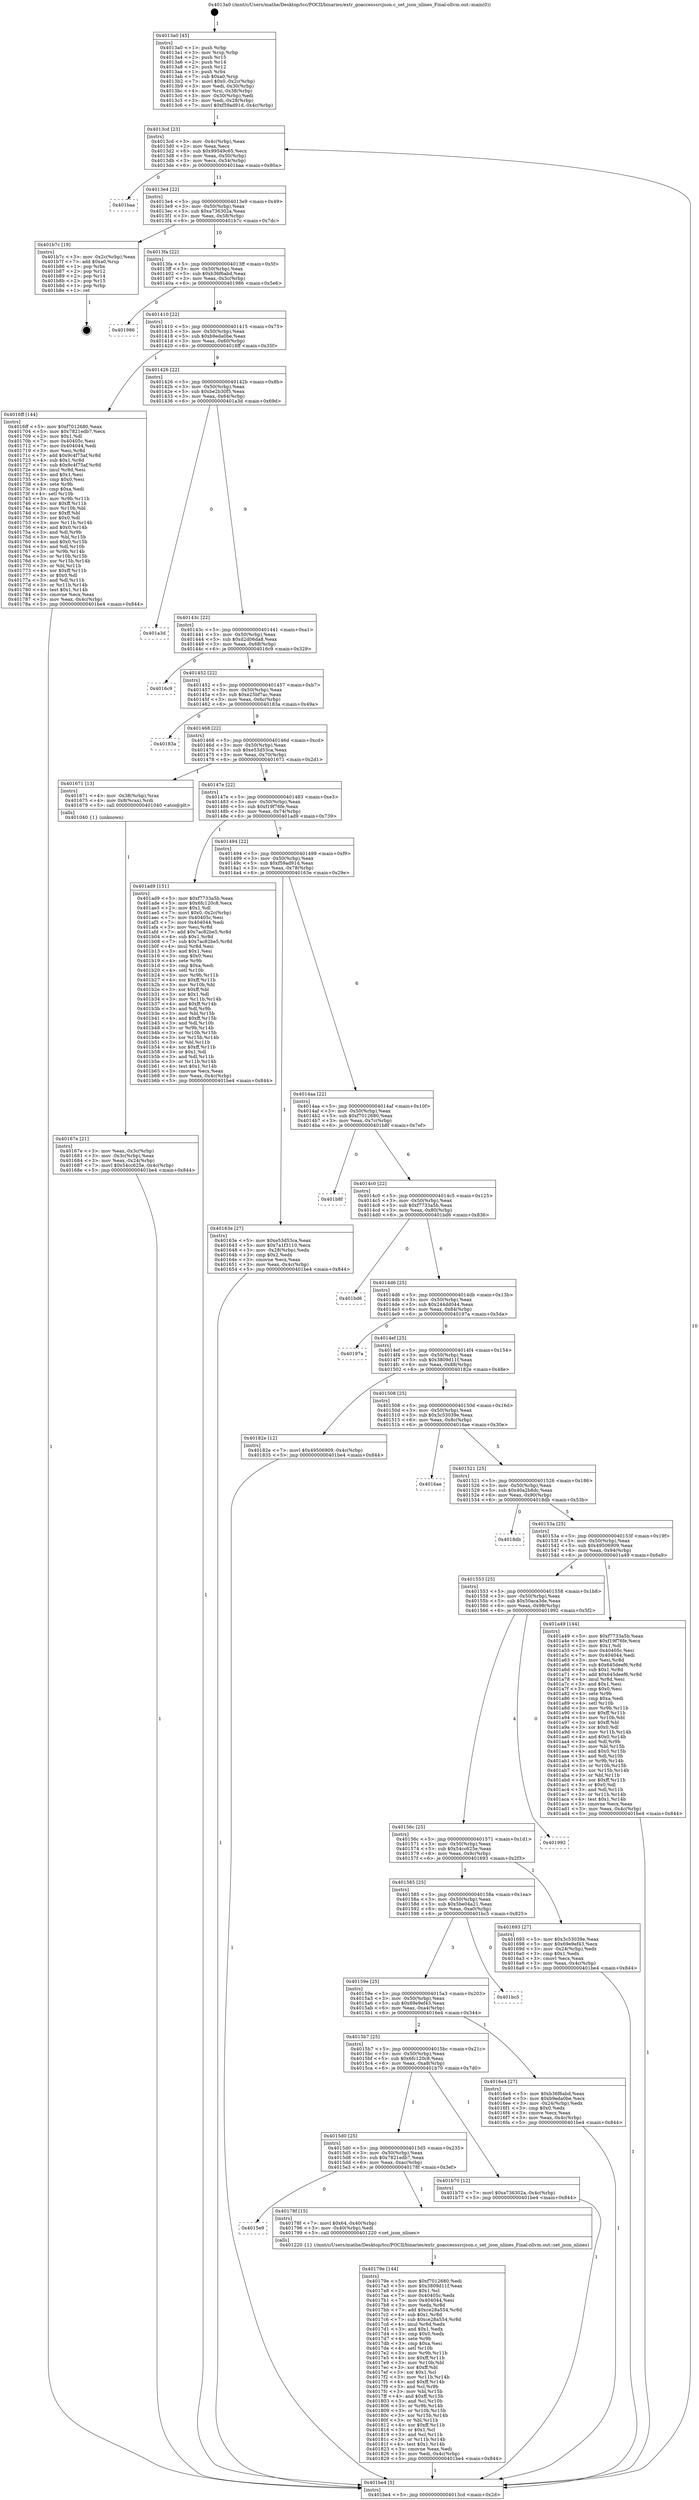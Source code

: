 digraph "0x4013a0" {
  label = "0x4013a0 (/mnt/c/Users/mathe/Desktop/tcc/POCII/binaries/extr_goaccesssrcjson.c_set_json_nlines_Final-ollvm.out::main(0))"
  labelloc = "t"
  node[shape=record]

  Entry [label="",width=0.3,height=0.3,shape=circle,fillcolor=black,style=filled]
  "0x4013cd" [label="{
     0x4013cd [23]\l
     | [instrs]\l
     &nbsp;&nbsp;0x4013cd \<+3\>: mov -0x4c(%rbp),%eax\l
     &nbsp;&nbsp;0x4013d0 \<+2\>: mov %eax,%ecx\l
     &nbsp;&nbsp;0x4013d2 \<+6\>: sub $0x99549c65,%ecx\l
     &nbsp;&nbsp;0x4013d8 \<+3\>: mov %eax,-0x50(%rbp)\l
     &nbsp;&nbsp;0x4013db \<+3\>: mov %ecx,-0x54(%rbp)\l
     &nbsp;&nbsp;0x4013de \<+6\>: je 0000000000401baa \<main+0x80a\>\l
  }"]
  "0x401baa" [label="{
     0x401baa\l
  }", style=dashed]
  "0x4013e4" [label="{
     0x4013e4 [22]\l
     | [instrs]\l
     &nbsp;&nbsp;0x4013e4 \<+5\>: jmp 00000000004013e9 \<main+0x49\>\l
     &nbsp;&nbsp;0x4013e9 \<+3\>: mov -0x50(%rbp),%eax\l
     &nbsp;&nbsp;0x4013ec \<+5\>: sub $0xa736302a,%eax\l
     &nbsp;&nbsp;0x4013f1 \<+3\>: mov %eax,-0x58(%rbp)\l
     &nbsp;&nbsp;0x4013f4 \<+6\>: je 0000000000401b7c \<main+0x7dc\>\l
  }"]
  Exit [label="",width=0.3,height=0.3,shape=circle,fillcolor=black,style=filled,peripheries=2]
  "0x401b7c" [label="{
     0x401b7c [19]\l
     | [instrs]\l
     &nbsp;&nbsp;0x401b7c \<+3\>: mov -0x2c(%rbp),%eax\l
     &nbsp;&nbsp;0x401b7f \<+7\>: add $0xa0,%rsp\l
     &nbsp;&nbsp;0x401b86 \<+1\>: pop %rbx\l
     &nbsp;&nbsp;0x401b87 \<+2\>: pop %r12\l
     &nbsp;&nbsp;0x401b89 \<+2\>: pop %r14\l
     &nbsp;&nbsp;0x401b8b \<+2\>: pop %r15\l
     &nbsp;&nbsp;0x401b8d \<+1\>: pop %rbp\l
     &nbsp;&nbsp;0x401b8e \<+1\>: ret\l
  }"]
  "0x4013fa" [label="{
     0x4013fa [22]\l
     | [instrs]\l
     &nbsp;&nbsp;0x4013fa \<+5\>: jmp 00000000004013ff \<main+0x5f\>\l
     &nbsp;&nbsp;0x4013ff \<+3\>: mov -0x50(%rbp),%eax\l
     &nbsp;&nbsp;0x401402 \<+5\>: sub $0xb36f6abd,%eax\l
     &nbsp;&nbsp;0x401407 \<+3\>: mov %eax,-0x5c(%rbp)\l
     &nbsp;&nbsp;0x40140a \<+6\>: je 0000000000401986 \<main+0x5e6\>\l
  }"]
  "0x40179e" [label="{
     0x40179e [144]\l
     | [instrs]\l
     &nbsp;&nbsp;0x40179e \<+5\>: mov $0xf7012680,%edi\l
     &nbsp;&nbsp;0x4017a3 \<+5\>: mov $0x3809d11f,%eax\l
     &nbsp;&nbsp;0x4017a8 \<+2\>: mov $0x1,%cl\l
     &nbsp;&nbsp;0x4017aa \<+7\>: mov 0x40405c,%edx\l
     &nbsp;&nbsp;0x4017b1 \<+7\>: mov 0x404044,%esi\l
     &nbsp;&nbsp;0x4017b8 \<+3\>: mov %edx,%r8d\l
     &nbsp;&nbsp;0x4017bb \<+7\>: add $0xce28a554,%r8d\l
     &nbsp;&nbsp;0x4017c2 \<+4\>: sub $0x1,%r8d\l
     &nbsp;&nbsp;0x4017c6 \<+7\>: sub $0xce28a554,%r8d\l
     &nbsp;&nbsp;0x4017cd \<+4\>: imul %r8d,%edx\l
     &nbsp;&nbsp;0x4017d1 \<+3\>: and $0x1,%edx\l
     &nbsp;&nbsp;0x4017d4 \<+3\>: cmp $0x0,%edx\l
     &nbsp;&nbsp;0x4017d7 \<+4\>: sete %r9b\l
     &nbsp;&nbsp;0x4017db \<+3\>: cmp $0xa,%esi\l
     &nbsp;&nbsp;0x4017de \<+4\>: setl %r10b\l
     &nbsp;&nbsp;0x4017e2 \<+3\>: mov %r9b,%r11b\l
     &nbsp;&nbsp;0x4017e5 \<+4\>: xor $0xff,%r11b\l
     &nbsp;&nbsp;0x4017e9 \<+3\>: mov %r10b,%bl\l
     &nbsp;&nbsp;0x4017ec \<+3\>: xor $0xff,%bl\l
     &nbsp;&nbsp;0x4017ef \<+3\>: xor $0x1,%cl\l
     &nbsp;&nbsp;0x4017f2 \<+3\>: mov %r11b,%r14b\l
     &nbsp;&nbsp;0x4017f5 \<+4\>: and $0xff,%r14b\l
     &nbsp;&nbsp;0x4017f9 \<+3\>: and %cl,%r9b\l
     &nbsp;&nbsp;0x4017fc \<+3\>: mov %bl,%r15b\l
     &nbsp;&nbsp;0x4017ff \<+4\>: and $0xff,%r15b\l
     &nbsp;&nbsp;0x401803 \<+3\>: and %cl,%r10b\l
     &nbsp;&nbsp;0x401806 \<+3\>: or %r9b,%r14b\l
     &nbsp;&nbsp;0x401809 \<+3\>: or %r10b,%r15b\l
     &nbsp;&nbsp;0x40180c \<+3\>: xor %r15b,%r14b\l
     &nbsp;&nbsp;0x40180f \<+3\>: or %bl,%r11b\l
     &nbsp;&nbsp;0x401812 \<+4\>: xor $0xff,%r11b\l
     &nbsp;&nbsp;0x401816 \<+3\>: or $0x1,%cl\l
     &nbsp;&nbsp;0x401819 \<+3\>: and %cl,%r11b\l
     &nbsp;&nbsp;0x40181c \<+3\>: or %r11b,%r14b\l
     &nbsp;&nbsp;0x40181f \<+4\>: test $0x1,%r14b\l
     &nbsp;&nbsp;0x401823 \<+3\>: cmovne %eax,%edi\l
     &nbsp;&nbsp;0x401826 \<+3\>: mov %edi,-0x4c(%rbp)\l
     &nbsp;&nbsp;0x401829 \<+5\>: jmp 0000000000401be4 \<main+0x844\>\l
  }"]
  "0x401986" [label="{
     0x401986\l
  }", style=dashed]
  "0x401410" [label="{
     0x401410 [22]\l
     | [instrs]\l
     &nbsp;&nbsp;0x401410 \<+5\>: jmp 0000000000401415 \<main+0x75\>\l
     &nbsp;&nbsp;0x401415 \<+3\>: mov -0x50(%rbp),%eax\l
     &nbsp;&nbsp;0x401418 \<+5\>: sub $0xb9eda0be,%eax\l
     &nbsp;&nbsp;0x40141d \<+3\>: mov %eax,-0x60(%rbp)\l
     &nbsp;&nbsp;0x401420 \<+6\>: je 00000000004016ff \<main+0x35f\>\l
  }"]
  "0x4015e9" [label="{
     0x4015e9\l
  }", style=dashed]
  "0x4016ff" [label="{
     0x4016ff [144]\l
     | [instrs]\l
     &nbsp;&nbsp;0x4016ff \<+5\>: mov $0xf7012680,%eax\l
     &nbsp;&nbsp;0x401704 \<+5\>: mov $0x7821edb7,%ecx\l
     &nbsp;&nbsp;0x401709 \<+2\>: mov $0x1,%dl\l
     &nbsp;&nbsp;0x40170b \<+7\>: mov 0x40405c,%esi\l
     &nbsp;&nbsp;0x401712 \<+7\>: mov 0x404044,%edi\l
     &nbsp;&nbsp;0x401719 \<+3\>: mov %esi,%r8d\l
     &nbsp;&nbsp;0x40171c \<+7\>: add $0x9c4f75af,%r8d\l
     &nbsp;&nbsp;0x401723 \<+4\>: sub $0x1,%r8d\l
     &nbsp;&nbsp;0x401727 \<+7\>: sub $0x9c4f75af,%r8d\l
     &nbsp;&nbsp;0x40172e \<+4\>: imul %r8d,%esi\l
     &nbsp;&nbsp;0x401732 \<+3\>: and $0x1,%esi\l
     &nbsp;&nbsp;0x401735 \<+3\>: cmp $0x0,%esi\l
     &nbsp;&nbsp;0x401738 \<+4\>: sete %r9b\l
     &nbsp;&nbsp;0x40173c \<+3\>: cmp $0xa,%edi\l
     &nbsp;&nbsp;0x40173f \<+4\>: setl %r10b\l
     &nbsp;&nbsp;0x401743 \<+3\>: mov %r9b,%r11b\l
     &nbsp;&nbsp;0x401746 \<+4\>: xor $0xff,%r11b\l
     &nbsp;&nbsp;0x40174a \<+3\>: mov %r10b,%bl\l
     &nbsp;&nbsp;0x40174d \<+3\>: xor $0xff,%bl\l
     &nbsp;&nbsp;0x401750 \<+3\>: xor $0x0,%dl\l
     &nbsp;&nbsp;0x401753 \<+3\>: mov %r11b,%r14b\l
     &nbsp;&nbsp;0x401756 \<+4\>: and $0x0,%r14b\l
     &nbsp;&nbsp;0x40175a \<+3\>: and %dl,%r9b\l
     &nbsp;&nbsp;0x40175d \<+3\>: mov %bl,%r15b\l
     &nbsp;&nbsp;0x401760 \<+4\>: and $0x0,%r15b\l
     &nbsp;&nbsp;0x401764 \<+3\>: and %dl,%r10b\l
     &nbsp;&nbsp;0x401767 \<+3\>: or %r9b,%r14b\l
     &nbsp;&nbsp;0x40176a \<+3\>: or %r10b,%r15b\l
     &nbsp;&nbsp;0x40176d \<+3\>: xor %r15b,%r14b\l
     &nbsp;&nbsp;0x401770 \<+3\>: or %bl,%r11b\l
     &nbsp;&nbsp;0x401773 \<+4\>: xor $0xff,%r11b\l
     &nbsp;&nbsp;0x401777 \<+3\>: or $0x0,%dl\l
     &nbsp;&nbsp;0x40177a \<+3\>: and %dl,%r11b\l
     &nbsp;&nbsp;0x40177d \<+3\>: or %r11b,%r14b\l
     &nbsp;&nbsp;0x401780 \<+4\>: test $0x1,%r14b\l
     &nbsp;&nbsp;0x401784 \<+3\>: cmovne %ecx,%eax\l
     &nbsp;&nbsp;0x401787 \<+3\>: mov %eax,-0x4c(%rbp)\l
     &nbsp;&nbsp;0x40178a \<+5\>: jmp 0000000000401be4 \<main+0x844\>\l
  }"]
  "0x401426" [label="{
     0x401426 [22]\l
     | [instrs]\l
     &nbsp;&nbsp;0x401426 \<+5\>: jmp 000000000040142b \<main+0x8b\>\l
     &nbsp;&nbsp;0x40142b \<+3\>: mov -0x50(%rbp),%eax\l
     &nbsp;&nbsp;0x40142e \<+5\>: sub $0xbe2b30f5,%eax\l
     &nbsp;&nbsp;0x401433 \<+3\>: mov %eax,-0x64(%rbp)\l
     &nbsp;&nbsp;0x401436 \<+6\>: je 0000000000401a3d \<main+0x69d\>\l
  }"]
  "0x40178f" [label="{
     0x40178f [15]\l
     | [instrs]\l
     &nbsp;&nbsp;0x40178f \<+7\>: movl $0x64,-0x40(%rbp)\l
     &nbsp;&nbsp;0x401796 \<+3\>: mov -0x40(%rbp),%edi\l
     &nbsp;&nbsp;0x401799 \<+5\>: call 0000000000401220 \<set_json_nlines\>\l
     | [calls]\l
     &nbsp;&nbsp;0x401220 \{1\} (/mnt/c/Users/mathe/Desktop/tcc/POCII/binaries/extr_goaccesssrcjson.c_set_json_nlines_Final-ollvm.out::set_json_nlines)\l
  }"]
  "0x401a3d" [label="{
     0x401a3d\l
  }", style=dashed]
  "0x40143c" [label="{
     0x40143c [22]\l
     | [instrs]\l
     &nbsp;&nbsp;0x40143c \<+5\>: jmp 0000000000401441 \<main+0xa1\>\l
     &nbsp;&nbsp;0x401441 \<+3\>: mov -0x50(%rbp),%eax\l
     &nbsp;&nbsp;0x401444 \<+5\>: sub $0xd2d06da8,%eax\l
     &nbsp;&nbsp;0x401449 \<+3\>: mov %eax,-0x68(%rbp)\l
     &nbsp;&nbsp;0x40144c \<+6\>: je 00000000004016c9 \<main+0x329\>\l
  }"]
  "0x4015d0" [label="{
     0x4015d0 [25]\l
     | [instrs]\l
     &nbsp;&nbsp;0x4015d0 \<+5\>: jmp 00000000004015d5 \<main+0x235\>\l
     &nbsp;&nbsp;0x4015d5 \<+3\>: mov -0x50(%rbp),%eax\l
     &nbsp;&nbsp;0x4015d8 \<+5\>: sub $0x7821edb7,%eax\l
     &nbsp;&nbsp;0x4015dd \<+6\>: mov %eax,-0xac(%rbp)\l
     &nbsp;&nbsp;0x4015e3 \<+6\>: je 000000000040178f \<main+0x3ef\>\l
  }"]
  "0x4016c9" [label="{
     0x4016c9\l
  }", style=dashed]
  "0x401452" [label="{
     0x401452 [22]\l
     | [instrs]\l
     &nbsp;&nbsp;0x401452 \<+5\>: jmp 0000000000401457 \<main+0xb7\>\l
     &nbsp;&nbsp;0x401457 \<+3\>: mov -0x50(%rbp),%eax\l
     &nbsp;&nbsp;0x40145a \<+5\>: sub $0xe25bf7ac,%eax\l
     &nbsp;&nbsp;0x40145f \<+3\>: mov %eax,-0x6c(%rbp)\l
     &nbsp;&nbsp;0x401462 \<+6\>: je 000000000040183a \<main+0x49a\>\l
  }"]
  "0x401b70" [label="{
     0x401b70 [12]\l
     | [instrs]\l
     &nbsp;&nbsp;0x401b70 \<+7\>: movl $0xa736302a,-0x4c(%rbp)\l
     &nbsp;&nbsp;0x401b77 \<+5\>: jmp 0000000000401be4 \<main+0x844\>\l
  }"]
  "0x40183a" [label="{
     0x40183a\l
  }", style=dashed]
  "0x401468" [label="{
     0x401468 [22]\l
     | [instrs]\l
     &nbsp;&nbsp;0x401468 \<+5\>: jmp 000000000040146d \<main+0xcd\>\l
     &nbsp;&nbsp;0x40146d \<+3\>: mov -0x50(%rbp),%eax\l
     &nbsp;&nbsp;0x401470 \<+5\>: sub $0xe53d53ca,%eax\l
     &nbsp;&nbsp;0x401475 \<+3\>: mov %eax,-0x70(%rbp)\l
     &nbsp;&nbsp;0x401478 \<+6\>: je 0000000000401671 \<main+0x2d1\>\l
  }"]
  "0x4015b7" [label="{
     0x4015b7 [25]\l
     | [instrs]\l
     &nbsp;&nbsp;0x4015b7 \<+5\>: jmp 00000000004015bc \<main+0x21c\>\l
     &nbsp;&nbsp;0x4015bc \<+3\>: mov -0x50(%rbp),%eax\l
     &nbsp;&nbsp;0x4015bf \<+5\>: sub $0x6fc120c8,%eax\l
     &nbsp;&nbsp;0x4015c4 \<+6\>: mov %eax,-0xa8(%rbp)\l
     &nbsp;&nbsp;0x4015ca \<+6\>: je 0000000000401b70 \<main+0x7d0\>\l
  }"]
  "0x401671" [label="{
     0x401671 [13]\l
     | [instrs]\l
     &nbsp;&nbsp;0x401671 \<+4\>: mov -0x38(%rbp),%rax\l
     &nbsp;&nbsp;0x401675 \<+4\>: mov 0x8(%rax),%rdi\l
     &nbsp;&nbsp;0x401679 \<+5\>: call 0000000000401040 \<atoi@plt\>\l
     | [calls]\l
     &nbsp;&nbsp;0x401040 \{1\} (unknown)\l
  }"]
  "0x40147e" [label="{
     0x40147e [22]\l
     | [instrs]\l
     &nbsp;&nbsp;0x40147e \<+5\>: jmp 0000000000401483 \<main+0xe3\>\l
     &nbsp;&nbsp;0x401483 \<+3\>: mov -0x50(%rbp),%eax\l
     &nbsp;&nbsp;0x401486 \<+5\>: sub $0xf19f76fe,%eax\l
     &nbsp;&nbsp;0x40148b \<+3\>: mov %eax,-0x74(%rbp)\l
     &nbsp;&nbsp;0x40148e \<+6\>: je 0000000000401ad9 \<main+0x739\>\l
  }"]
  "0x4016e4" [label="{
     0x4016e4 [27]\l
     | [instrs]\l
     &nbsp;&nbsp;0x4016e4 \<+5\>: mov $0xb36f6abd,%eax\l
     &nbsp;&nbsp;0x4016e9 \<+5\>: mov $0xb9eda0be,%ecx\l
     &nbsp;&nbsp;0x4016ee \<+3\>: mov -0x24(%rbp),%edx\l
     &nbsp;&nbsp;0x4016f1 \<+3\>: cmp $0x0,%edx\l
     &nbsp;&nbsp;0x4016f4 \<+3\>: cmove %ecx,%eax\l
     &nbsp;&nbsp;0x4016f7 \<+3\>: mov %eax,-0x4c(%rbp)\l
     &nbsp;&nbsp;0x4016fa \<+5\>: jmp 0000000000401be4 \<main+0x844\>\l
  }"]
  "0x401ad9" [label="{
     0x401ad9 [151]\l
     | [instrs]\l
     &nbsp;&nbsp;0x401ad9 \<+5\>: mov $0xf7733a5b,%eax\l
     &nbsp;&nbsp;0x401ade \<+5\>: mov $0x6fc120c8,%ecx\l
     &nbsp;&nbsp;0x401ae3 \<+2\>: mov $0x1,%dl\l
     &nbsp;&nbsp;0x401ae5 \<+7\>: movl $0x0,-0x2c(%rbp)\l
     &nbsp;&nbsp;0x401aec \<+7\>: mov 0x40405c,%esi\l
     &nbsp;&nbsp;0x401af3 \<+7\>: mov 0x404044,%edi\l
     &nbsp;&nbsp;0x401afa \<+3\>: mov %esi,%r8d\l
     &nbsp;&nbsp;0x401afd \<+7\>: add $0x7ac82be5,%r8d\l
     &nbsp;&nbsp;0x401b04 \<+4\>: sub $0x1,%r8d\l
     &nbsp;&nbsp;0x401b08 \<+7\>: sub $0x7ac82be5,%r8d\l
     &nbsp;&nbsp;0x401b0f \<+4\>: imul %r8d,%esi\l
     &nbsp;&nbsp;0x401b13 \<+3\>: and $0x1,%esi\l
     &nbsp;&nbsp;0x401b16 \<+3\>: cmp $0x0,%esi\l
     &nbsp;&nbsp;0x401b19 \<+4\>: sete %r9b\l
     &nbsp;&nbsp;0x401b1d \<+3\>: cmp $0xa,%edi\l
     &nbsp;&nbsp;0x401b20 \<+4\>: setl %r10b\l
     &nbsp;&nbsp;0x401b24 \<+3\>: mov %r9b,%r11b\l
     &nbsp;&nbsp;0x401b27 \<+4\>: xor $0xff,%r11b\l
     &nbsp;&nbsp;0x401b2b \<+3\>: mov %r10b,%bl\l
     &nbsp;&nbsp;0x401b2e \<+3\>: xor $0xff,%bl\l
     &nbsp;&nbsp;0x401b31 \<+3\>: xor $0x1,%dl\l
     &nbsp;&nbsp;0x401b34 \<+3\>: mov %r11b,%r14b\l
     &nbsp;&nbsp;0x401b37 \<+4\>: and $0xff,%r14b\l
     &nbsp;&nbsp;0x401b3b \<+3\>: and %dl,%r9b\l
     &nbsp;&nbsp;0x401b3e \<+3\>: mov %bl,%r15b\l
     &nbsp;&nbsp;0x401b41 \<+4\>: and $0xff,%r15b\l
     &nbsp;&nbsp;0x401b45 \<+3\>: and %dl,%r10b\l
     &nbsp;&nbsp;0x401b48 \<+3\>: or %r9b,%r14b\l
     &nbsp;&nbsp;0x401b4b \<+3\>: or %r10b,%r15b\l
     &nbsp;&nbsp;0x401b4e \<+3\>: xor %r15b,%r14b\l
     &nbsp;&nbsp;0x401b51 \<+3\>: or %bl,%r11b\l
     &nbsp;&nbsp;0x401b54 \<+4\>: xor $0xff,%r11b\l
     &nbsp;&nbsp;0x401b58 \<+3\>: or $0x1,%dl\l
     &nbsp;&nbsp;0x401b5b \<+3\>: and %dl,%r11b\l
     &nbsp;&nbsp;0x401b5e \<+3\>: or %r11b,%r14b\l
     &nbsp;&nbsp;0x401b61 \<+4\>: test $0x1,%r14b\l
     &nbsp;&nbsp;0x401b65 \<+3\>: cmovne %ecx,%eax\l
     &nbsp;&nbsp;0x401b68 \<+3\>: mov %eax,-0x4c(%rbp)\l
     &nbsp;&nbsp;0x401b6b \<+5\>: jmp 0000000000401be4 \<main+0x844\>\l
  }"]
  "0x401494" [label="{
     0x401494 [22]\l
     | [instrs]\l
     &nbsp;&nbsp;0x401494 \<+5\>: jmp 0000000000401499 \<main+0xf9\>\l
     &nbsp;&nbsp;0x401499 \<+3\>: mov -0x50(%rbp),%eax\l
     &nbsp;&nbsp;0x40149c \<+5\>: sub $0xf59ad91d,%eax\l
     &nbsp;&nbsp;0x4014a1 \<+3\>: mov %eax,-0x78(%rbp)\l
     &nbsp;&nbsp;0x4014a4 \<+6\>: je 000000000040163e \<main+0x29e\>\l
  }"]
  "0x40159e" [label="{
     0x40159e [25]\l
     | [instrs]\l
     &nbsp;&nbsp;0x40159e \<+5\>: jmp 00000000004015a3 \<main+0x203\>\l
     &nbsp;&nbsp;0x4015a3 \<+3\>: mov -0x50(%rbp),%eax\l
     &nbsp;&nbsp;0x4015a6 \<+5\>: sub $0x69e9ef43,%eax\l
     &nbsp;&nbsp;0x4015ab \<+6\>: mov %eax,-0xa4(%rbp)\l
     &nbsp;&nbsp;0x4015b1 \<+6\>: je 00000000004016e4 \<main+0x344\>\l
  }"]
  "0x40163e" [label="{
     0x40163e [27]\l
     | [instrs]\l
     &nbsp;&nbsp;0x40163e \<+5\>: mov $0xe53d53ca,%eax\l
     &nbsp;&nbsp;0x401643 \<+5\>: mov $0x7a1f3110,%ecx\l
     &nbsp;&nbsp;0x401648 \<+3\>: mov -0x28(%rbp),%edx\l
     &nbsp;&nbsp;0x40164b \<+3\>: cmp $0x2,%edx\l
     &nbsp;&nbsp;0x40164e \<+3\>: cmovne %ecx,%eax\l
     &nbsp;&nbsp;0x401651 \<+3\>: mov %eax,-0x4c(%rbp)\l
     &nbsp;&nbsp;0x401654 \<+5\>: jmp 0000000000401be4 \<main+0x844\>\l
  }"]
  "0x4014aa" [label="{
     0x4014aa [22]\l
     | [instrs]\l
     &nbsp;&nbsp;0x4014aa \<+5\>: jmp 00000000004014af \<main+0x10f\>\l
     &nbsp;&nbsp;0x4014af \<+3\>: mov -0x50(%rbp),%eax\l
     &nbsp;&nbsp;0x4014b2 \<+5\>: sub $0xf7012680,%eax\l
     &nbsp;&nbsp;0x4014b7 \<+3\>: mov %eax,-0x7c(%rbp)\l
     &nbsp;&nbsp;0x4014ba \<+6\>: je 0000000000401b8f \<main+0x7ef\>\l
  }"]
  "0x401be4" [label="{
     0x401be4 [5]\l
     | [instrs]\l
     &nbsp;&nbsp;0x401be4 \<+5\>: jmp 00000000004013cd \<main+0x2d\>\l
  }"]
  "0x4013a0" [label="{
     0x4013a0 [45]\l
     | [instrs]\l
     &nbsp;&nbsp;0x4013a0 \<+1\>: push %rbp\l
     &nbsp;&nbsp;0x4013a1 \<+3\>: mov %rsp,%rbp\l
     &nbsp;&nbsp;0x4013a4 \<+2\>: push %r15\l
     &nbsp;&nbsp;0x4013a6 \<+2\>: push %r14\l
     &nbsp;&nbsp;0x4013a8 \<+2\>: push %r12\l
     &nbsp;&nbsp;0x4013aa \<+1\>: push %rbx\l
     &nbsp;&nbsp;0x4013ab \<+7\>: sub $0xa0,%rsp\l
     &nbsp;&nbsp;0x4013b2 \<+7\>: movl $0x0,-0x2c(%rbp)\l
     &nbsp;&nbsp;0x4013b9 \<+3\>: mov %edi,-0x30(%rbp)\l
     &nbsp;&nbsp;0x4013bc \<+4\>: mov %rsi,-0x38(%rbp)\l
     &nbsp;&nbsp;0x4013c0 \<+3\>: mov -0x30(%rbp),%edi\l
     &nbsp;&nbsp;0x4013c3 \<+3\>: mov %edi,-0x28(%rbp)\l
     &nbsp;&nbsp;0x4013c6 \<+7\>: movl $0xf59ad91d,-0x4c(%rbp)\l
  }"]
  "0x40167e" [label="{
     0x40167e [21]\l
     | [instrs]\l
     &nbsp;&nbsp;0x40167e \<+3\>: mov %eax,-0x3c(%rbp)\l
     &nbsp;&nbsp;0x401681 \<+3\>: mov -0x3c(%rbp),%eax\l
     &nbsp;&nbsp;0x401684 \<+3\>: mov %eax,-0x24(%rbp)\l
     &nbsp;&nbsp;0x401687 \<+7\>: movl $0x54cc625e,-0x4c(%rbp)\l
     &nbsp;&nbsp;0x40168e \<+5\>: jmp 0000000000401be4 \<main+0x844\>\l
  }"]
  "0x401bc5" [label="{
     0x401bc5\l
  }", style=dashed]
  "0x401b8f" [label="{
     0x401b8f\l
  }", style=dashed]
  "0x4014c0" [label="{
     0x4014c0 [22]\l
     | [instrs]\l
     &nbsp;&nbsp;0x4014c0 \<+5\>: jmp 00000000004014c5 \<main+0x125\>\l
     &nbsp;&nbsp;0x4014c5 \<+3\>: mov -0x50(%rbp),%eax\l
     &nbsp;&nbsp;0x4014c8 \<+5\>: sub $0xf7733a5b,%eax\l
     &nbsp;&nbsp;0x4014cd \<+3\>: mov %eax,-0x80(%rbp)\l
     &nbsp;&nbsp;0x4014d0 \<+6\>: je 0000000000401bd6 \<main+0x836\>\l
  }"]
  "0x401585" [label="{
     0x401585 [25]\l
     | [instrs]\l
     &nbsp;&nbsp;0x401585 \<+5\>: jmp 000000000040158a \<main+0x1ea\>\l
     &nbsp;&nbsp;0x40158a \<+3\>: mov -0x50(%rbp),%eax\l
     &nbsp;&nbsp;0x40158d \<+5\>: sub $0x5be04a21,%eax\l
     &nbsp;&nbsp;0x401592 \<+6\>: mov %eax,-0xa0(%rbp)\l
     &nbsp;&nbsp;0x401598 \<+6\>: je 0000000000401bc5 \<main+0x825\>\l
  }"]
  "0x401bd6" [label="{
     0x401bd6\l
  }", style=dashed]
  "0x4014d6" [label="{
     0x4014d6 [25]\l
     | [instrs]\l
     &nbsp;&nbsp;0x4014d6 \<+5\>: jmp 00000000004014db \<main+0x13b\>\l
     &nbsp;&nbsp;0x4014db \<+3\>: mov -0x50(%rbp),%eax\l
     &nbsp;&nbsp;0x4014de \<+5\>: sub $0x244dd044,%eax\l
     &nbsp;&nbsp;0x4014e3 \<+6\>: mov %eax,-0x84(%rbp)\l
     &nbsp;&nbsp;0x4014e9 \<+6\>: je 000000000040197a \<main+0x5da\>\l
  }"]
  "0x401693" [label="{
     0x401693 [27]\l
     | [instrs]\l
     &nbsp;&nbsp;0x401693 \<+5\>: mov $0x3c53039e,%eax\l
     &nbsp;&nbsp;0x401698 \<+5\>: mov $0x69e9ef43,%ecx\l
     &nbsp;&nbsp;0x40169d \<+3\>: mov -0x24(%rbp),%edx\l
     &nbsp;&nbsp;0x4016a0 \<+3\>: cmp $0x1,%edx\l
     &nbsp;&nbsp;0x4016a3 \<+3\>: cmovl %ecx,%eax\l
     &nbsp;&nbsp;0x4016a6 \<+3\>: mov %eax,-0x4c(%rbp)\l
     &nbsp;&nbsp;0x4016a9 \<+5\>: jmp 0000000000401be4 \<main+0x844\>\l
  }"]
  "0x40197a" [label="{
     0x40197a\l
  }", style=dashed]
  "0x4014ef" [label="{
     0x4014ef [25]\l
     | [instrs]\l
     &nbsp;&nbsp;0x4014ef \<+5\>: jmp 00000000004014f4 \<main+0x154\>\l
     &nbsp;&nbsp;0x4014f4 \<+3\>: mov -0x50(%rbp),%eax\l
     &nbsp;&nbsp;0x4014f7 \<+5\>: sub $0x3809d11f,%eax\l
     &nbsp;&nbsp;0x4014fc \<+6\>: mov %eax,-0x88(%rbp)\l
     &nbsp;&nbsp;0x401502 \<+6\>: je 000000000040182e \<main+0x48e\>\l
  }"]
  "0x40156c" [label="{
     0x40156c [25]\l
     | [instrs]\l
     &nbsp;&nbsp;0x40156c \<+5\>: jmp 0000000000401571 \<main+0x1d1\>\l
     &nbsp;&nbsp;0x401571 \<+3\>: mov -0x50(%rbp),%eax\l
     &nbsp;&nbsp;0x401574 \<+5\>: sub $0x54cc625e,%eax\l
     &nbsp;&nbsp;0x401579 \<+6\>: mov %eax,-0x9c(%rbp)\l
     &nbsp;&nbsp;0x40157f \<+6\>: je 0000000000401693 \<main+0x2f3\>\l
  }"]
  "0x40182e" [label="{
     0x40182e [12]\l
     | [instrs]\l
     &nbsp;&nbsp;0x40182e \<+7\>: movl $0x49506909,-0x4c(%rbp)\l
     &nbsp;&nbsp;0x401835 \<+5\>: jmp 0000000000401be4 \<main+0x844\>\l
  }"]
  "0x401508" [label="{
     0x401508 [25]\l
     | [instrs]\l
     &nbsp;&nbsp;0x401508 \<+5\>: jmp 000000000040150d \<main+0x16d\>\l
     &nbsp;&nbsp;0x40150d \<+3\>: mov -0x50(%rbp),%eax\l
     &nbsp;&nbsp;0x401510 \<+5\>: sub $0x3c53039e,%eax\l
     &nbsp;&nbsp;0x401515 \<+6\>: mov %eax,-0x8c(%rbp)\l
     &nbsp;&nbsp;0x40151b \<+6\>: je 00000000004016ae \<main+0x30e\>\l
  }"]
  "0x401992" [label="{
     0x401992\l
  }", style=dashed]
  "0x4016ae" [label="{
     0x4016ae\l
  }", style=dashed]
  "0x401521" [label="{
     0x401521 [25]\l
     | [instrs]\l
     &nbsp;&nbsp;0x401521 \<+5\>: jmp 0000000000401526 \<main+0x186\>\l
     &nbsp;&nbsp;0x401526 \<+3\>: mov -0x50(%rbp),%eax\l
     &nbsp;&nbsp;0x401529 \<+5\>: sub $0x40a2b8dc,%eax\l
     &nbsp;&nbsp;0x40152e \<+6\>: mov %eax,-0x90(%rbp)\l
     &nbsp;&nbsp;0x401534 \<+6\>: je 00000000004018db \<main+0x53b\>\l
  }"]
  "0x401553" [label="{
     0x401553 [25]\l
     | [instrs]\l
     &nbsp;&nbsp;0x401553 \<+5\>: jmp 0000000000401558 \<main+0x1b8\>\l
     &nbsp;&nbsp;0x401558 \<+3\>: mov -0x50(%rbp),%eax\l
     &nbsp;&nbsp;0x40155b \<+5\>: sub $0x50aca3de,%eax\l
     &nbsp;&nbsp;0x401560 \<+6\>: mov %eax,-0x98(%rbp)\l
     &nbsp;&nbsp;0x401566 \<+6\>: je 0000000000401992 \<main+0x5f2\>\l
  }"]
  "0x4018db" [label="{
     0x4018db\l
  }", style=dashed]
  "0x40153a" [label="{
     0x40153a [25]\l
     | [instrs]\l
     &nbsp;&nbsp;0x40153a \<+5\>: jmp 000000000040153f \<main+0x19f\>\l
     &nbsp;&nbsp;0x40153f \<+3\>: mov -0x50(%rbp),%eax\l
     &nbsp;&nbsp;0x401542 \<+5\>: sub $0x49506909,%eax\l
     &nbsp;&nbsp;0x401547 \<+6\>: mov %eax,-0x94(%rbp)\l
     &nbsp;&nbsp;0x40154d \<+6\>: je 0000000000401a49 \<main+0x6a9\>\l
  }"]
  "0x401a49" [label="{
     0x401a49 [144]\l
     | [instrs]\l
     &nbsp;&nbsp;0x401a49 \<+5\>: mov $0xf7733a5b,%eax\l
     &nbsp;&nbsp;0x401a4e \<+5\>: mov $0xf19f76fe,%ecx\l
     &nbsp;&nbsp;0x401a53 \<+2\>: mov $0x1,%dl\l
     &nbsp;&nbsp;0x401a55 \<+7\>: mov 0x40405c,%esi\l
     &nbsp;&nbsp;0x401a5c \<+7\>: mov 0x404044,%edi\l
     &nbsp;&nbsp;0x401a63 \<+3\>: mov %esi,%r8d\l
     &nbsp;&nbsp;0x401a66 \<+7\>: sub $0x645deef6,%r8d\l
     &nbsp;&nbsp;0x401a6d \<+4\>: sub $0x1,%r8d\l
     &nbsp;&nbsp;0x401a71 \<+7\>: add $0x645deef6,%r8d\l
     &nbsp;&nbsp;0x401a78 \<+4\>: imul %r8d,%esi\l
     &nbsp;&nbsp;0x401a7c \<+3\>: and $0x1,%esi\l
     &nbsp;&nbsp;0x401a7f \<+3\>: cmp $0x0,%esi\l
     &nbsp;&nbsp;0x401a82 \<+4\>: sete %r9b\l
     &nbsp;&nbsp;0x401a86 \<+3\>: cmp $0xa,%edi\l
     &nbsp;&nbsp;0x401a89 \<+4\>: setl %r10b\l
     &nbsp;&nbsp;0x401a8d \<+3\>: mov %r9b,%r11b\l
     &nbsp;&nbsp;0x401a90 \<+4\>: xor $0xff,%r11b\l
     &nbsp;&nbsp;0x401a94 \<+3\>: mov %r10b,%bl\l
     &nbsp;&nbsp;0x401a97 \<+3\>: xor $0xff,%bl\l
     &nbsp;&nbsp;0x401a9a \<+3\>: xor $0x0,%dl\l
     &nbsp;&nbsp;0x401a9d \<+3\>: mov %r11b,%r14b\l
     &nbsp;&nbsp;0x401aa0 \<+4\>: and $0x0,%r14b\l
     &nbsp;&nbsp;0x401aa4 \<+3\>: and %dl,%r9b\l
     &nbsp;&nbsp;0x401aa7 \<+3\>: mov %bl,%r15b\l
     &nbsp;&nbsp;0x401aaa \<+4\>: and $0x0,%r15b\l
     &nbsp;&nbsp;0x401aae \<+3\>: and %dl,%r10b\l
     &nbsp;&nbsp;0x401ab1 \<+3\>: or %r9b,%r14b\l
     &nbsp;&nbsp;0x401ab4 \<+3\>: or %r10b,%r15b\l
     &nbsp;&nbsp;0x401ab7 \<+3\>: xor %r15b,%r14b\l
     &nbsp;&nbsp;0x401aba \<+3\>: or %bl,%r11b\l
     &nbsp;&nbsp;0x401abd \<+4\>: xor $0xff,%r11b\l
     &nbsp;&nbsp;0x401ac1 \<+3\>: or $0x0,%dl\l
     &nbsp;&nbsp;0x401ac4 \<+3\>: and %dl,%r11b\l
     &nbsp;&nbsp;0x401ac7 \<+3\>: or %r11b,%r14b\l
     &nbsp;&nbsp;0x401aca \<+4\>: test $0x1,%r14b\l
     &nbsp;&nbsp;0x401ace \<+3\>: cmovne %ecx,%eax\l
     &nbsp;&nbsp;0x401ad1 \<+3\>: mov %eax,-0x4c(%rbp)\l
     &nbsp;&nbsp;0x401ad4 \<+5\>: jmp 0000000000401be4 \<main+0x844\>\l
  }"]
  Entry -> "0x4013a0" [label=" 1"]
  "0x4013cd" -> "0x401baa" [label=" 0"]
  "0x4013cd" -> "0x4013e4" [label=" 11"]
  "0x401b7c" -> Exit [label=" 1"]
  "0x4013e4" -> "0x401b7c" [label=" 1"]
  "0x4013e4" -> "0x4013fa" [label=" 10"]
  "0x401b70" -> "0x401be4" [label=" 1"]
  "0x4013fa" -> "0x401986" [label=" 0"]
  "0x4013fa" -> "0x401410" [label=" 10"]
  "0x401ad9" -> "0x401be4" [label=" 1"]
  "0x401410" -> "0x4016ff" [label=" 1"]
  "0x401410" -> "0x401426" [label=" 9"]
  "0x401a49" -> "0x401be4" [label=" 1"]
  "0x401426" -> "0x401a3d" [label=" 0"]
  "0x401426" -> "0x40143c" [label=" 9"]
  "0x40182e" -> "0x401be4" [label=" 1"]
  "0x40143c" -> "0x4016c9" [label=" 0"]
  "0x40143c" -> "0x401452" [label=" 9"]
  "0x40178f" -> "0x40179e" [label=" 1"]
  "0x401452" -> "0x40183a" [label=" 0"]
  "0x401452" -> "0x401468" [label=" 9"]
  "0x4015d0" -> "0x4015e9" [label=" 0"]
  "0x401468" -> "0x401671" [label=" 1"]
  "0x401468" -> "0x40147e" [label=" 8"]
  "0x40179e" -> "0x401be4" [label=" 1"]
  "0x40147e" -> "0x401ad9" [label=" 1"]
  "0x40147e" -> "0x401494" [label=" 7"]
  "0x4015b7" -> "0x4015d0" [label=" 1"]
  "0x401494" -> "0x40163e" [label=" 1"]
  "0x401494" -> "0x4014aa" [label=" 6"]
  "0x40163e" -> "0x401be4" [label=" 1"]
  "0x4013a0" -> "0x4013cd" [label=" 1"]
  "0x401be4" -> "0x4013cd" [label=" 10"]
  "0x401671" -> "0x40167e" [label=" 1"]
  "0x40167e" -> "0x401be4" [label=" 1"]
  "0x4015d0" -> "0x40178f" [label=" 1"]
  "0x4014aa" -> "0x401b8f" [label=" 0"]
  "0x4014aa" -> "0x4014c0" [label=" 6"]
  "0x4016ff" -> "0x401be4" [label=" 1"]
  "0x4014c0" -> "0x401bd6" [label=" 0"]
  "0x4014c0" -> "0x4014d6" [label=" 6"]
  "0x40159e" -> "0x4015b7" [label=" 2"]
  "0x4014d6" -> "0x40197a" [label=" 0"]
  "0x4014d6" -> "0x4014ef" [label=" 6"]
  "0x40159e" -> "0x4016e4" [label=" 1"]
  "0x4014ef" -> "0x40182e" [label=" 1"]
  "0x4014ef" -> "0x401508" [label=" 5"]
  "0x401585" -> "0x40159e" [label=" 3"]
  "0x401508" -> "0x4016ae" [label=" 0"]
  "0x401508" -> "0x401521" [label=" 5"]
  "0x401585" -> "0x401bc5" [label=" 0"]
  "0x401521" -> "0x4018db" [label=" 0"]
  "0x401521" -> "0x40153a" [label=" 5"]
  "0x401693" -> "0x401be4" [label=" 1"]
  "0x40153a" -> "0x401a49" [label=" 1"]
  "0x40153a" -> "0x401553" [label=" 4"]
  "0x4016e4" -> "0x401be4" [label=" 1"]
  "0x401553" -> "0x401992" [label=" 0"]
  "0x401553" -> "0x40156c" [label=" 4"]
  "0x4015b7" -> "0x401b70" [label=" 1"]
  "0x40156c" -> "0x401693" [label=" 1"]
  "0x40156c" -> "0x401585" [label=" 3"]
}

